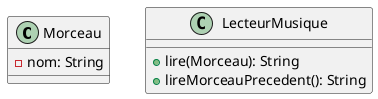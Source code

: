 @startuml Memento

class Morceau {
    - nom: String
}

class LecteurMusique {
    + lire(Morceau): String
    + lireMorceauPrecedent(): String
}

@enduml